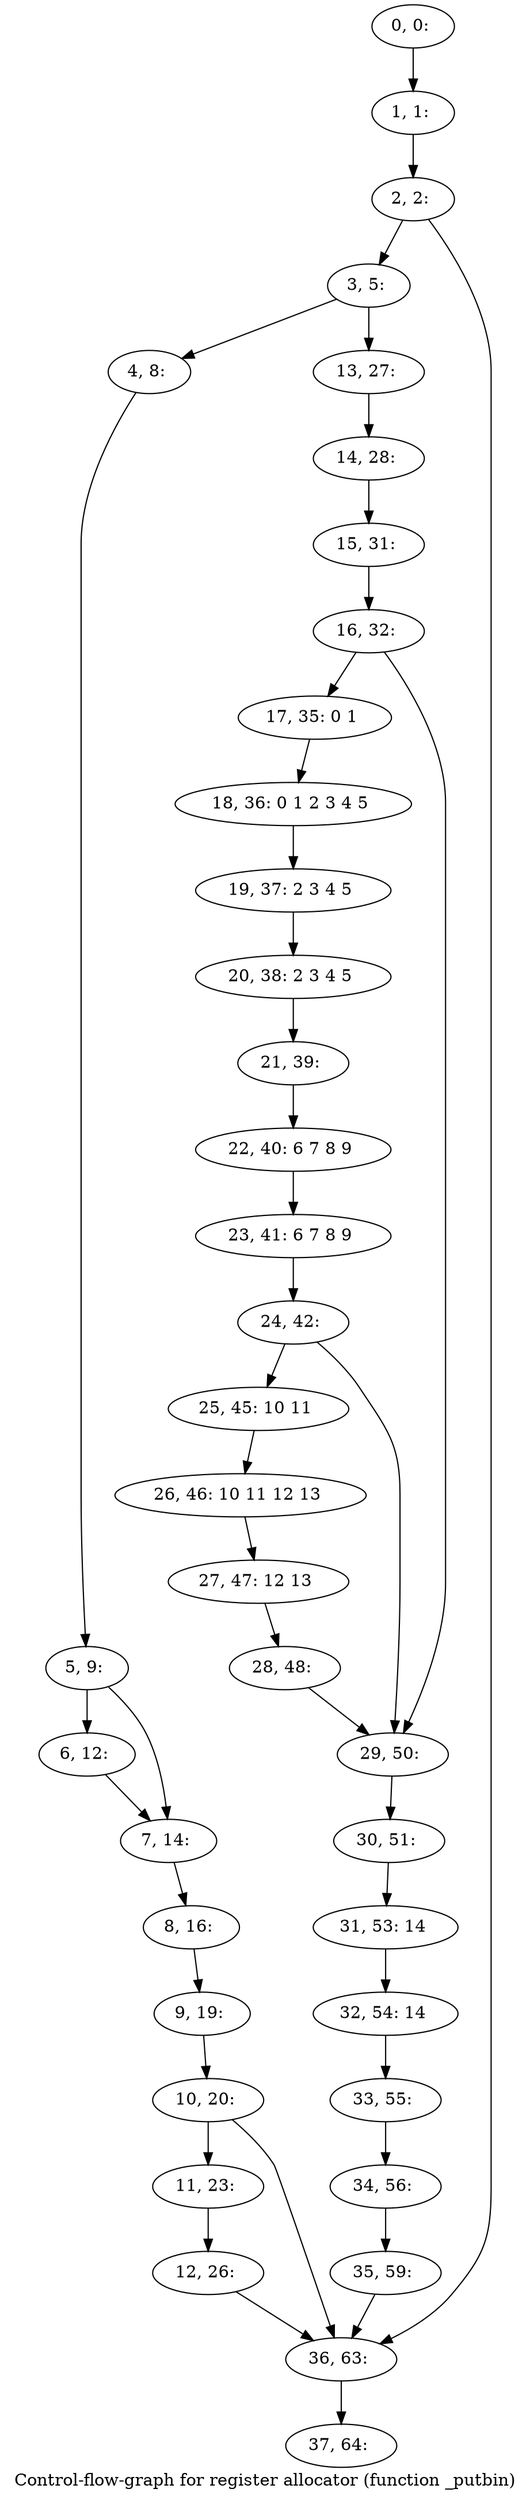 digraph G {
graph [label="Control-flow-graph for register allocator (function _putbin)"]
0[label="0, 0: "];
1[label="1, 1: "];
2[label="2, 2: "];
3[label="3, 5: "];
4[label="4, 8: "];
5[label="5, 9: "];
6[label="6, 12: "];
7[label="7, 14: "];
8[label="8, 16: "];
9[label="9, 19: "];
10[label="10, 20: "];
11[label="11, 23: "];
12[label="12, 26: "];
13[label="13, 27: "];
14[label="14, 28: "];
15[label="15, 31: "];
16[label="16, 32: "];
17[label="17, 35: 0 1 "];
18[label="18, 36: 0 1 2 3 4 5 "];
19[label="19, 37: 2 3 4 5 "];
20[label="20, 38: 2 3 4 5 "];
21[label="21, 39: "];
22[label="22, 40: 6 7 8 9 "];
23[label="23, 41: 6 7 8 9 "];
24[label="24, 42: "];
25[label="25, 45: 10 11 "];
26[label="26, 46: 10 11 12 13 "];
27[label="27, 47: 12 13 "];
28[label="28, 48: "];
29[label="29, 50: "];
30[label="30, 51: "];
31[label="31, 53: 14 "];
32[label="32, 54: 14 "];
33[label="33, 55: "];
34[label="34, 56: "];
35[label="35, 59: "];
36[label="36, 63: "];
37[label="37, 64: "];
0->1 ;
1->2 ;
2->3 ;
2->36 ;
3->4 ;
3->13 ;
4->5 ;
5->6 ;
5->7 ;
6->7 ;
7->8 ;
8->9 ;
9->10 ;
10->11 ;
10->36 ;
11->12 ;
12->36 ;
13->14 ;
14->15 ;
15->16 ;
16->17 ;
16->29 ;
17->18 ;
18->19 ;
19->20 ;
20->21 ;
21->22 ;
22->23 ;
23->24 ;
24->25 ;
24->29 ;
25->26 ;
26->27 ;
27->28 ;
28->29 ;
29->30 ;
30->31 ;
31->32 ;
32->33 ;
33->34 ;
34->35 ;
35->36 ;
36->37 ;
}
